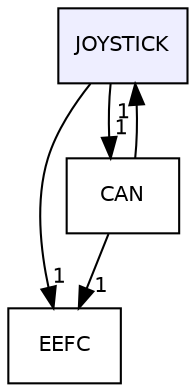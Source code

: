 digraph "JOYSTICK" {
  compound=true
  node [ fontsize="10", fontname="Helvetica"];
  edge [ labelfontsize="10", labelfontname="Helvetica"];
  dir_4f27e7031cf9911b67acf8207f7744bb [shape=box, label="JOYSTICK", style="filled", fillcolor="#eeeeff", pencolor="black", URL="dir_4f27e7031cf9911b67acf8207f7744bb.html"];
  dir_7951fa9e96d04dd67aa350de3a644ce0 [shape=box label="EEFC" URL="dir_7951fa9e96d04dd67aa350de3a644ce0.html"];
  dir_85f99c390bf4c27b62435416daf93629 [shape=box label="CAN" URL="dir_85f99c390bf4c27b62435416daf93629.html"];
  dir_4f27e7031cf9911b67acf8207f7744bb->dir_7951fa9e96d04dd67aa350de3a644ce0 [headlabel="1", labeldistance=1.5 headhref="dir_000006_000004.html"];
  dir_4f27e7031cf9911b67acf8207f7744bb->dir_85f99c390bf4c27b62435416daf93629 [headlabel="1", labeldistance=1.5 headhref="dir_000006_000001.html"];
  dir_85f99c390bf4c27b62435416daf93629->dir_4f27e7031cf9911b67acf8207f7744bb [headlabel="1", labeldistance=1.5 headhref="dir_000001_000006.html"];
  dir_85f99c390bf4c27b62435416daf93629->dir_7951fa9e96d04dd67aa350de3a644ce0 [headlabel="1", labeldistance=1.5 headhref="dir_000001_000004.html"];
}
